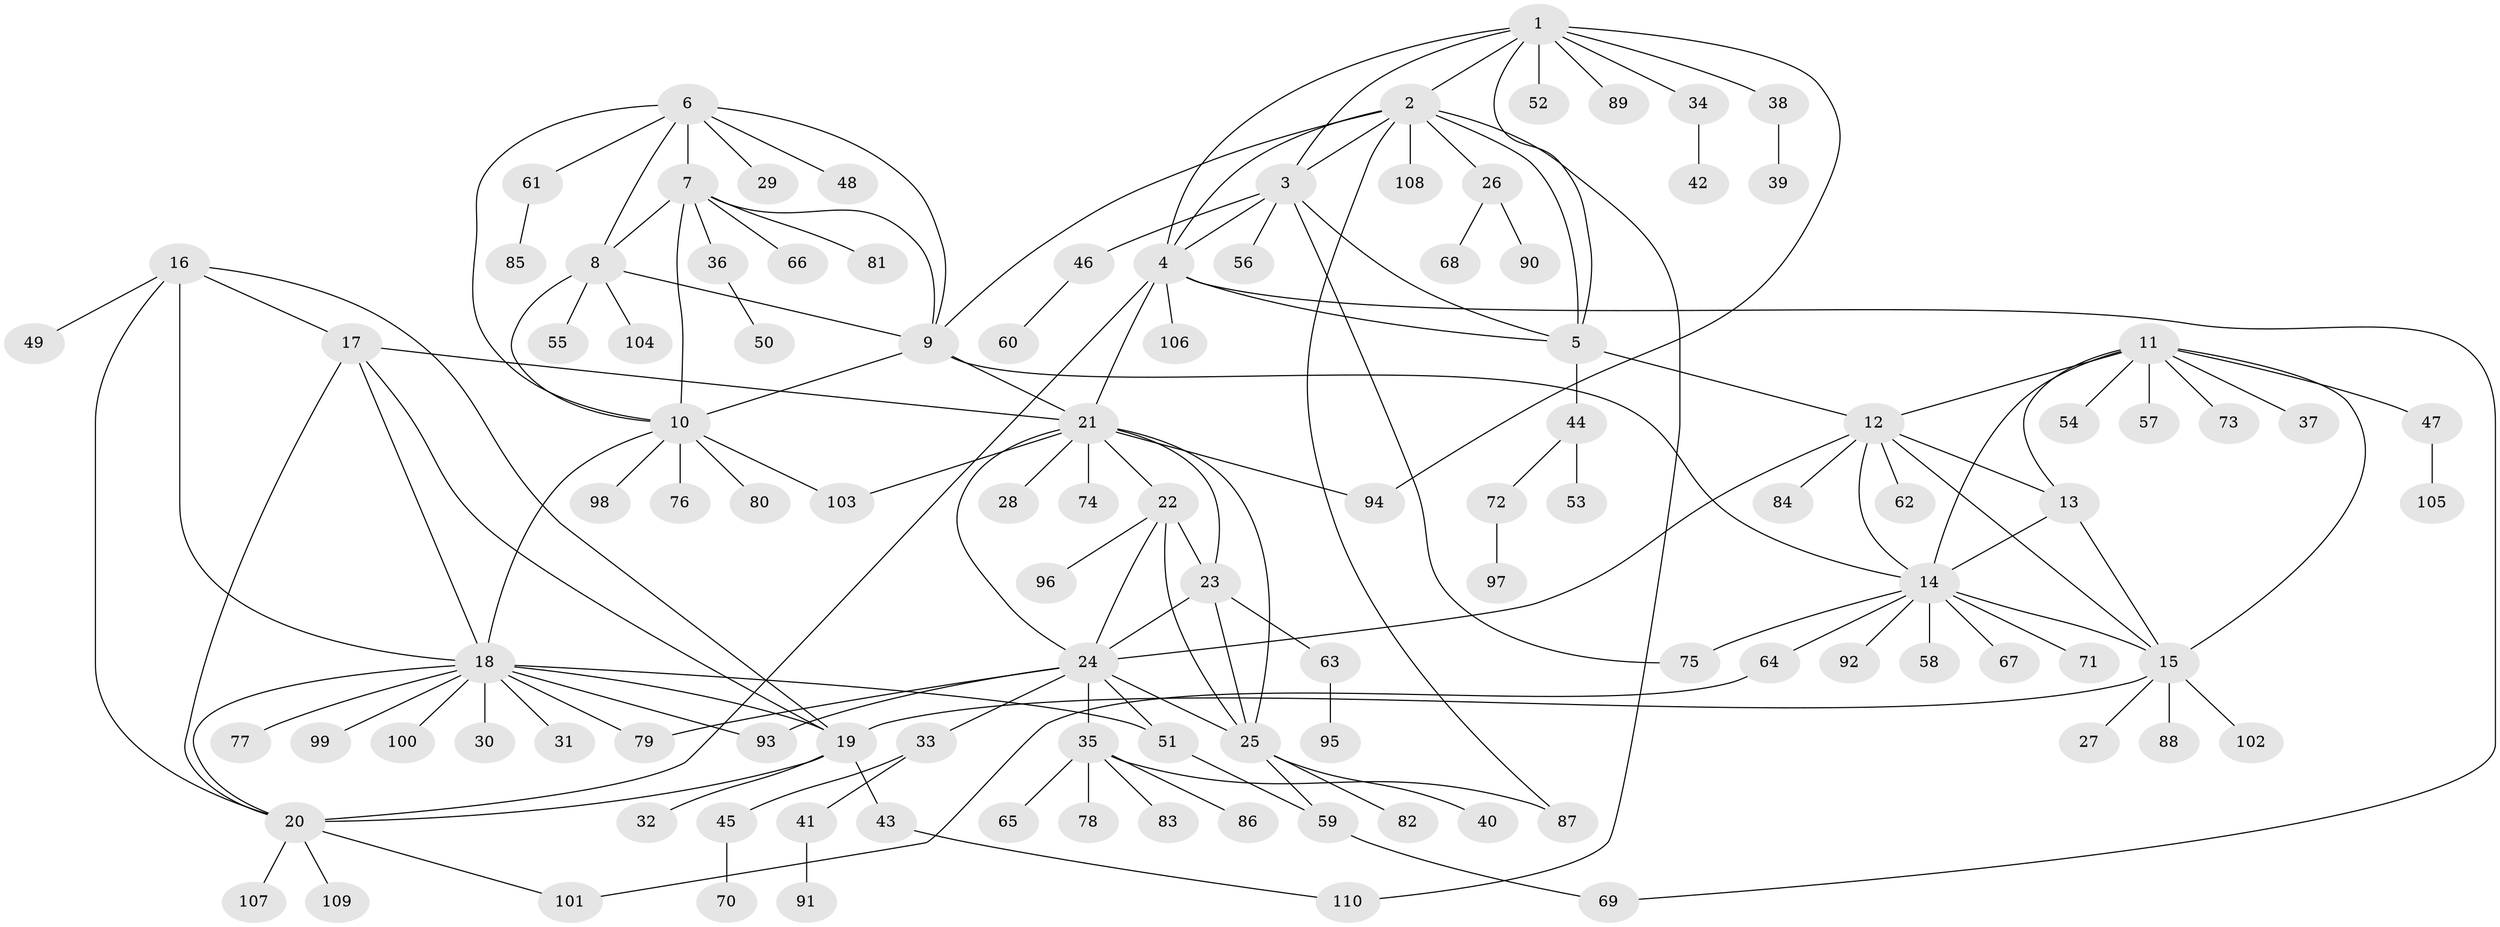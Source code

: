 // Generated by graph-tools (version 1.1) at 2025/15/03/09/25 04:15:47]
// undirected, 110 vertices, 156 edges
graph export_dot {
graph [start="1"]
  node [color=gray90,style=filled];
  1;
  2;
  3;
  4;
  5;
  6;
  7;
  8;
  9;
  10;
  11;
  12;
  13;
  14;
  15;
  16;
  17;
  18;
  19;
  20;
  21;
  22;
  23;
  24;
  25;
  26;
  27;
  28;
  29;
  30;
  31;
  32;
  33;
  34;
  35;
  36;
  37;
  38;
  39;
  40;
  41;
  42;
  43;
  44;
  45;
  46;
  47;
  48;
  49;
  50;
  51;
  52;
  53;
  54;
  55;
  56;
  57;
  58;
  59;
  60;
  61;
  62;
  63;
  64;
  65;
  66;
  67;
  68;
  69;
  70;
  71;
  72;
  73;
  74;
  75;
  76;
  77;
  78;
  79;
  80;
  81;
  82;
  83;
  84;
  85;
  86;
  87;
  88;
  89;
  90;
  91;
  92;
  93;
  94;
  95;
  96;
  97;
  98;
  99;
  100;
  101;
  102;
  103;
  104;
  105;
  106;
  107;
  108;
  109;
  110;
  1 -- 2;
  1 -- 3;
  1 -- 4;
  1 -- 5;
  1 -- 34;
  1 -- 38;
  1 -- 52;
  1 -- 89;
  1 -- 94;
  2 -- 3;
  2 -- 4;
  2 -- 5;
  2 -- 9;
  2 -- 26;
  2 -- 87;
  2 -- 108;
  2 -- 110;
  3 -- 4;
  3 -- 5;
  3 -- 46;
  3 -- 56;
  3 -- 75;
  4 -- 5;
  4 -- 20;
  4 -- 21;
  4 -- 69;
  4 -- 106;
  5 -- 12;
  5 -- 44;
  6 -- 7;
  6 -- 8;
  6 -- 9;
  6 -- 10;
  6 -- 29;
  6 -- 48;
  6 -- 61;
  7 -- 8;
  7 -- 9;
  7 -- 10;
  7 -- 36;
  7 -- 66;
  7 -- 81;
  8 -- 9;
  8 -- 10;
  8 -- 55;
  8 -- 104;
  9 -- 10;
  9 -- 14;
  9 -- 21;
  10 -- 18;
  10 -- 76;
  10 -- 80;
  10 -- 98;
  10 -- 103;
  11 -- 12;
  11 -- 13;
  11 -- 14;
  11 -- 15;
  11 -- 37;
  11 -- 47;
  11 -- 54;
  11 -- 57;
  11 -- 73;
  12 -- 13;
  12 -- 14;
  12 -- 15;
  12 -- 24;
  12 -- 62;
  12 -- 84;
  13 -- 14;
  13 -- 15;
  14 -- 15;
  14 -- 58;
  14 -- 64;
  14 -- 67;
  14 -- 71;
  14 -- 75;
  14 -- 92;
  15 -- 19;
  15 -- 27;
  15 -- 88;
  15 -- 102;
  16 -- 17;
  16 -- 18;
  16 -- 19;
  16 -- 20;
  16 -- 49;
  17 -- 18;
  17 -- 19;
  17 -- 20;
  17 -- 21;
  18 -- 19;
  18 -- 20;
  18 -- 30;
  18 -- 31;
  18 -- 51;
  18 -- 77;
  18 -- 79;
  18 -- 93;
  18 -- 99;
  18 -- 100;
  19 -- 20;
  19 -- 32;
  19 -- 43;
  20 -- 101;
  20 -- 107;
  20 -- 109;
  21 -- 22;
  21 -- 23;
  21 -- 24;
  21 -- 25;
  21 -- 28;
  21 -- 74;
  21 -- 94;
  21 -- 103;
  22 -- 23;
  22 -- 24;
  22 -- 25;
  22 -- 96;
  23 -- 24;
  23 -- 25;
  23 -- 63;
  24 -- 25;
  24 -- 33;
  24 -- 35;
  24 -- 51;
  24 -- 79;
  24 -- 93;
  25 -- 40;
  25 -- 59;
  25 -- 82;
  26 -- 68;
  26 -- 90;
  33 -- 41;
  33 -- 45;
  34 -- 42;
  35 -- 65;
  35 -- 78;
  35 -- 83;
  35 -- 86;
  35 -- 87;
  36 -- 50;
  38 -- 39;
  41 -- 91;
  43 -- 110;
  44 -- 53;
  44 -- 72;
  45 -- 70;
  46 -- 60;
  47 -- 105;
  51 -- 59;
  59 -- 69;
  61 -- 85;
  63 -- 95;
  64 -- 101;
  72 -- 97;
}
